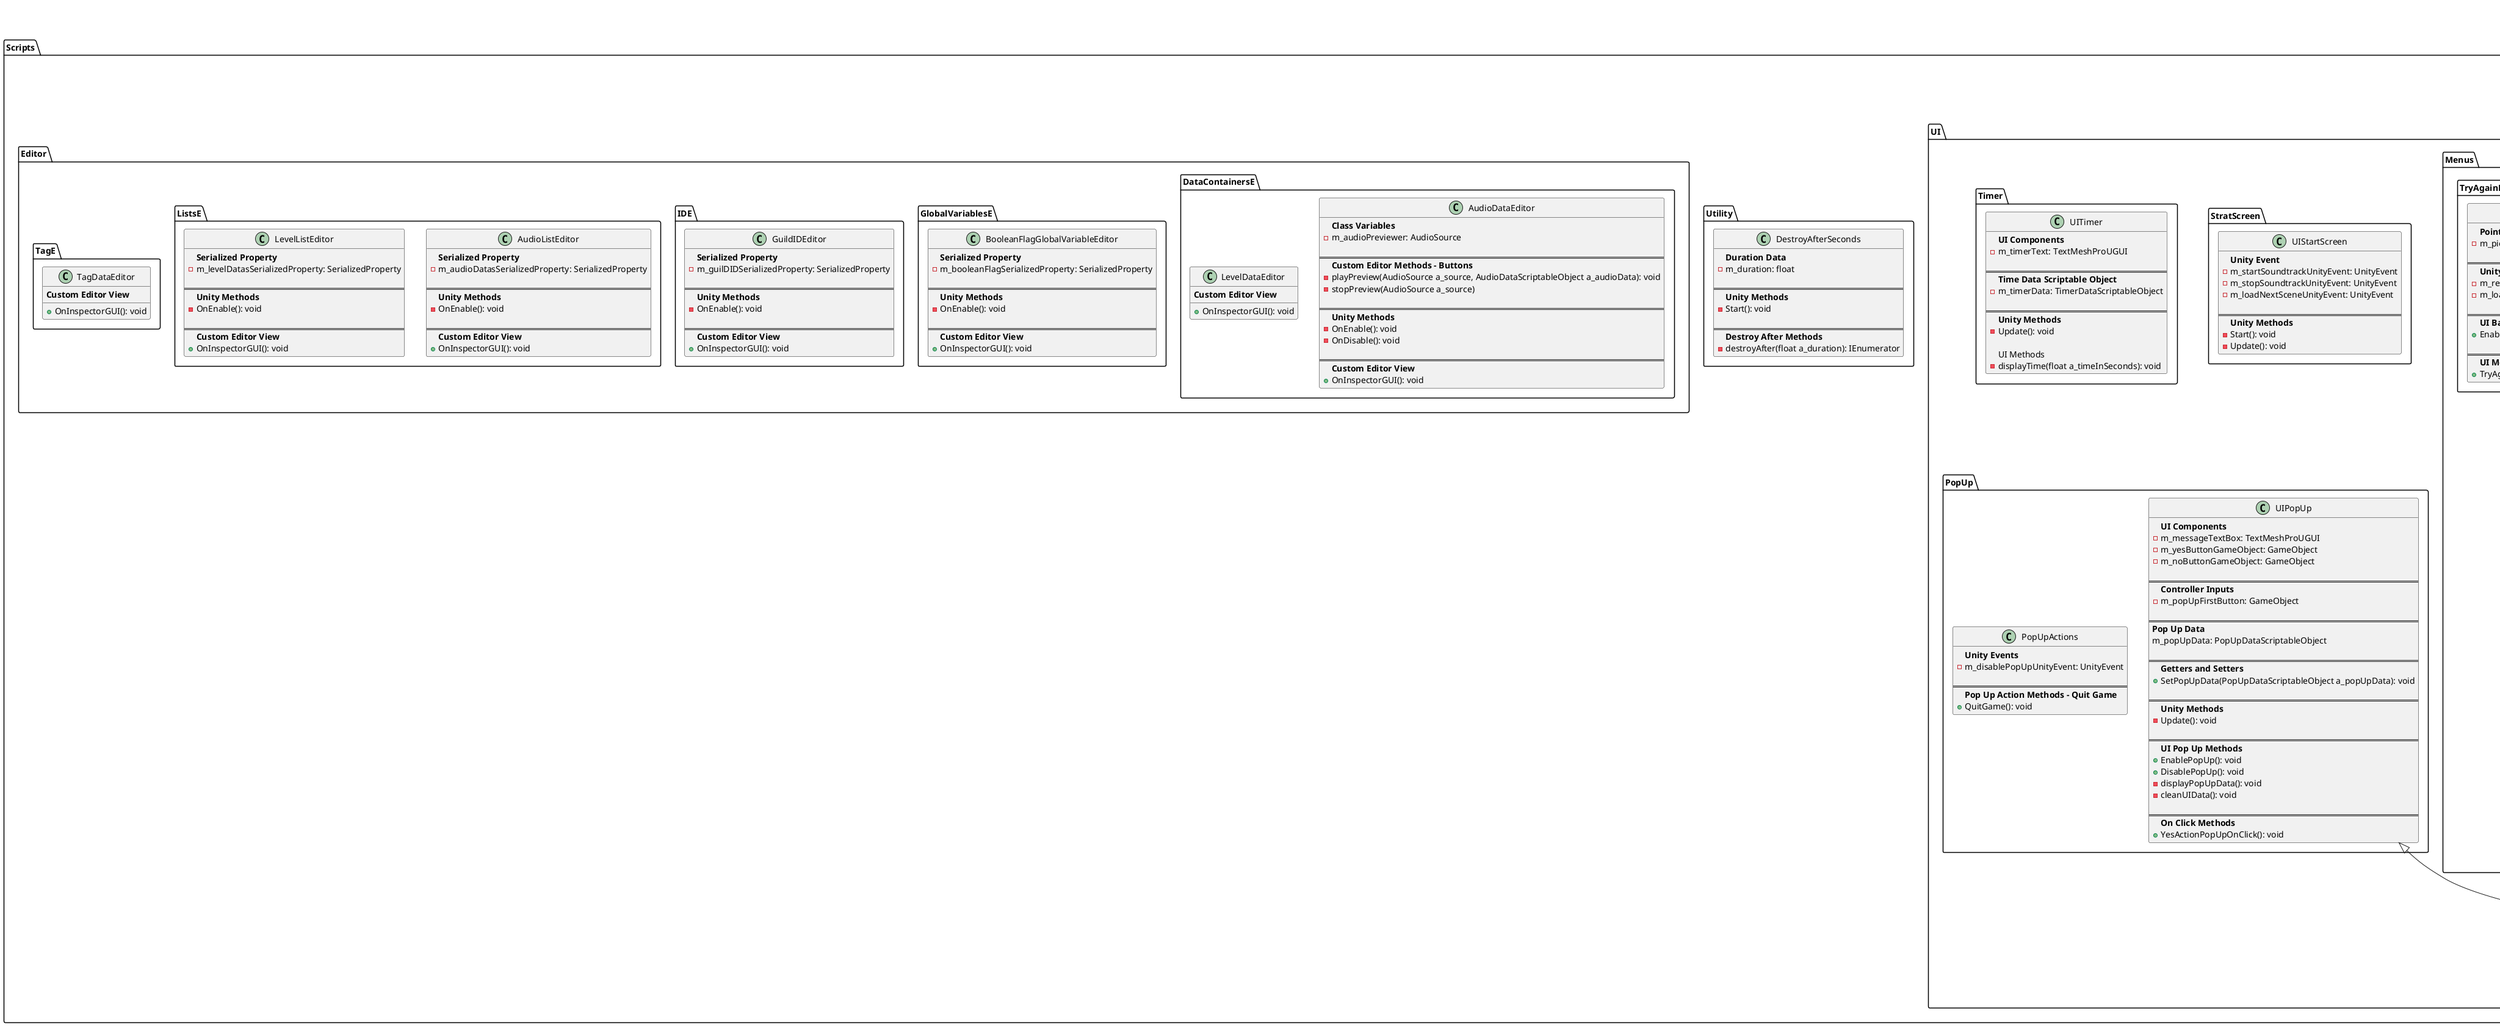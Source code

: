 @startuml Class Diagram Mark 1
title Endobiotic UML Class Digram - Mark 1\n<color:Gray>Monstrous | Endobiotic | 04/2/2023</color>

package Scripts <<Folder>> 
{
    package PhysicsInteractions <<Folder>>
    {
        class PushableObject
        {
            <b>Form
            -m_requiredForm: Form
            
            ===
            <b>Intractable
            -m_objectType: InteractableOjbects 

            ===
            <b>Pit Trap Data
            -m_destroyOnceUsed: bool

            ===
            <b>Unity Events
            -m_soundEffectUnityEvent: UnityEvent

            ===
            <b>Unity Methods
            -Awake(): void
            -OnCollisionEnter2D(Collision2D a_collision): void
        }

        class TrapObject 
        {
            <b>Intractable
            -m_objectType: InteractableOjbects

            ===
            <b>Sprite
            -m_hasActivatedSprite: Sprite

            ===
            <b>Unity Events
            -m_addPointUnityEvent: UnityEvent

            ===
            <b>Sprite - Non-Serialize Field
            -m_spriteRenderer: SpriteRenderer

            ===
            <b>Trap
            m_trapCollider: Collider2D

            ===
            <b>Unity Methods 
            -Awake(): void

            ===
            <b>Intractable Methods
            +Interact(): void
            +GetObjectType(): InteractableOjbects
        }
    }

    package ScriptableObject <<Folder>> 
    {
        package DataContainers <<Folder>> 
        {
            class AudioDataScriptableObject 
            {
                <b>Class Variable
                -m_clip: AudioClip
                -m_audioGameObjectName: string
                -m_volume: float
                -m_pitch: float
                -m_loop: bold
                -m_playOnAwake: bool
                -m_source: AudioSource

                ===
                <b>Getters and Setters
                +clip: AudioClip
                +audioGameObjectName: string
                +volume: float
                +pitch: float
                +loop: bold
                +playOnAwake: bool
                +source: AudioSource

                ===
                <b>Unity Methods
                -OnEnable(): void
            }

            class LevelDataScriptableObject 
            {
                <b>Class Variables
                -m_levelID: string
                -m_levelName: string
                -m_buildIndex: int
                -m_unlockLevel: bool

                ===
                <b>Getters and Setters
                +levelID: string
                +levelName: string
                +buildIndex: int
                +unlockLevel: bool
            }

            class PopUpDataScriptableObject 
            {
                <b>Class Variables 
                -m_message: string
                -m_isConfirm: bool
                -m_isReadyToClose: bool
                -m_popUpActionUnityEvent: UnityEvent

                ===
                <b>Getters and Setters 
                +message: string
                +isConfirm: bool
                +isReadyToClose: bool
                +popUpActionUnityEvent: UnityEvent
            }

            class TimerDataScriptableObject 
            {
                <b>Class Variables
                -m_timeInSeconds: float
                -m_timerMode: TimerMode
                -m_startTimeInSeconds: float
                -m_startTimer: bool
                -m_UpdateUI: bool

                ===
                <b>Getters and Setters
                +timeInSeconds: float
                +timerMode: TimerMode
                +startTimeInSeconds: float
                +startTimer: bool
                +UpdateUI: bool

                ===
                <b>Reset Data Methods
                +Reset(): void

                ===
                <b>Unity Methods
                -OnEnable(): void
            }
        }

        package GameEvents <<Folder>> 
        {
            package Void <<Folder>> 
            {
                class VoidGameEventScriptableObject 
                {
                    <b>Class Variables
                    -m_listeners: VoidGameEventListener

                    ===
                    <b>Registration Listener
                    +RegisterListener(VoidGameEventListener listener): void
                    +UnregisterListener(VoidGameEventListener listener): void

                    ===
                    <b>Raise/Invoke Game Events
                    +Raise(): void
                }

                class VoidGameEventListener 
                {
                    <b>Game Event Scriptable Object
                    -m_gameEvent: VoidGameEventScriptableObject

                    ===
                    <b>Unity Event
                    -m_response: UnityEvent

                    ===
                    <b>Invoke Unity Events
                    +OnEventRaised(): void

                    ===
                    <b>Unity Methods
                    -OnEnable(): void
                    -nDisable(): void
                }
            }

            package GameManagerSO <<Folder>> 
            {
                package AudioManager <<Folder>> 
                {
                    package AudioData <<Folder>> 
                    {
                        class AudioDataGameEventScriptableObject 
                        {
                             <b>Class Variables
                            -m_listeners: AudioDataGameEventListener

                            ===
                            <b>Registration Listener
                            +RegisterListener(AudioDataGameEventListener listener): void
                            +UnregisterListener(AudioDataGameEventListener listener): void

                            ===
                            <b>Raise/Invoke Game Events
                            +Raise(AudioDataScriptableObject a_audioData): void
                        }

                        class AudioDataGameEventListener 
                        {
                            <b>Game Event Scriptable Object
                            -m_gameEvent: AudioDataScriptableObject

                            ===
                            <b>Unity Event
                            -m_response: UnityEvent<AudioDataScriptableObject>

                            ===
                            <b>Invoke Unity Events
                            +OnEventRaised(AudioDataScriptableObject a_audioData): void

                            ===
                            <b>Unity Methods
                            -OnEnable(): void
                            -nDisable(): void
                        }
                    }

                    package AudioList <<Folder>> 
                    {
                         class AudioListGameEventScritableObject 
                        {
                             <b>Class Variables
                            -m_listeners: AudioListGameEventListener

                            ===
                            <b>Registration Listener
                            +RegisterListener(AudioListGameEventListener listener): void
                            +UnregisterListener(AudioListGameEventListener listener): void

                            ===
                            <b>Raise/Invoke Game Events
                            +Raise(AudioListScriptableObject a_audioList): void
                        }

                        class AudioListGameEventListener 
                        {
                            <b>Game Event Scriptable Object
                            -m_gameEvent: AudioListGameEventScritableObject

                            ===
                            <b>Unity Event
                            -m_response: UnityEvent<AudioListScriptableObject>

                            ===
                            <b>Invoke Unity Events
                            +OnEventRaised(AudioListScriptableObject a_audioList): void

                            ===
                            <b>Unity Methods
                            -OnEnable(): void
                            -nDisable(): void
                        }
                    }
                }

                package LevelManager <<Folder>>
                {
                    package LevelData <<Folder>> 
                    {
                        class LevelDataGameEventScriptableObject 
                        {
                             <b>Class Variables
                            -m_listeners: LevelDataGameEventListener

                            ===
                            <b>Registration Listener
                            +RegisterListener(LevelDataGameEventListener listener): void
                            +UnregisterListener(LevelDataGameEventListener listener): void

                            ===
                            <b>Raise/Invoke Game Events
                            +Raise(LevelDataGameEventScriptableObject a_levelData): void
                        }

                        class LevelDataGameEventListener 
                        {
                            <b>Game Event Scriptable Object
                            -m_gameEvent: LevelDataGameEventListener

                            ===
                            <b>Unity Event
                            -m_response: UnityEvent<LevelDataScriptableObject>

                            ===
                            <b>Invoke Unity Events
                            +OnEventRaised(LevelDataGameEventScriptableObject a_levelData): void

                            ===
                            <b>Unity Methods
                            -OnEnable(): void
                            -nDisable(): void
                        }
                    }
                }

                package TimerManager <<Folder>> 
                {
                    package TimerData <<Folder>> 
                    {
                        class TimerDataGameEventScriptableObject 
                        {
                            <b>Class Variables
                            -m_listeners: TimerDataGameEventListener

                            ===
                            <b>Registration Listener
                            +RegisterListener(TimerDataGameEventListener listener): void
                            +UnregisterListener(TimerDataGameEventListener listener): void

                            ===
                            <b>Raise/Invoke Game Events
                            +Raise(TimerDataScriptableObject a_timerData): void
                        }

                        class TimerDataGameEventListener 
                        {
                            <b>Game Event Scriptable Object
                            -m_gameEvent: TimerDataGameEventScriptableObject

                            ===
                            <b>Unity Event
                            -m_response: UnityEvent<TimerDataScriptableObject>

                            ===
                            <b>Invoke Unity Events
                            +OnEventRaised(TimerDataScriptableObject a_timerData): void

                            ===
                            <b>Unity Methods
                            -OnEnable(): void
                            -nDisable(): void
                        }
                    }
                }

                package UIManager <<Folder>> 
                {
                    package PopUpData <<Folder>> 
                    {
                        class PopUpDataGameEventScriptableObject 
                        {
                            <b>Class Variables
                            -m_listeners: PopUpDataGameEventListener

                            ===
                            <b>Registration Listener
                            +RegisterListener(PopUpDataGameEventListener listener): void
                            +UnregisterListener(PopUpDataGameEventListener listener): void

                            ===
                            <b>Raise/Invoke Game Events
                            +Raise(PopUpDataScriptableObject a_popUpData): void
                        }

                        class PopUpDataGameEventListener 
                        {
                            <b>Game Event Scriptable Object
                            -m_gameEvent: PopUpDataGameEventScriptableObject

                            ===
                            <b>Unity Event
                            -m_response: UnityEvent<PopUpDataScriptableObject>

                            ===
                            <b>Invoke Unity Events
                            +OnEventRaised(PopUpDataScriptableObject a_popUpData): void

                            ===
                            <b>Unity Methods
                            -OnEnable(): void
                            -nDisable(): void
                        }
                    }
                }
            }
        }

        package GlobalVariables <<Folder>>
        {
            class BooleanFlagGlobalVariableScriptableObject 
            {
                <b>Class Variables
                -m_booleanFlag: bool 

                ===
                <b>Getters and Setters
                +booleanFlag: bool 
                +EnableBoolFlag(): void
                +DisableBooleanFlag(): void
            }
        }

        package ID <<Folder>> 
        {
            class GuildIDScriptableObject 
            {
                <b>Class Variables
                -m_guildID: string

                ===
                <b>Generate Methods
                +GenerateID(): void
            }
        }

        package Lists <<Folder>> 
        {
            class AudioListScriptableObject
            {
                <b>Class Variables
                -m_audioDatas: List<AudioDataScriptableObject>

                ===
                <b>Getters and Setters
                +audioDatas: List<AudioDataScriptableObject>
            }

            class LevelListScriptableObject 
            {
                <b>Class Variables
                -m_levelDatas: List<LevelDataScriptableObject>

                ===
                <b>Getters and Setters
                +levelDatas: List<LevelDataScriptableObject>
                +GetLevelById(string a_id): int
            }
        }

        package Tag <<Folder>> 
        {
            class TagDataScriptableObject 
            {
                <b>Class Variables
                -m_tagName: string

                ===
                <b>Getters and Setters
                +tagName: string
            }
        }
    } 

    package Structs <<Folder>>
    {
        package EnemyStructs <<Folder>>
        {
            struct Robot 
            {
                +Robot(Form a_form, Vector3 a_position):

                ===
                +formRobot: Form
                +positionRobot: Vector3
            }
        }
    }

    package UI <<Folder>>
    {
        abstract class UIBase 
        {
            <b>Main Window Data
            #m_mainWindowGameObject: GameObject

            ===
            <b>UI Base - UI Main Window Methods
            +EnableMainWindow(): void
            +DisableMainWindow(): void
        }

        package FadeBackground <<Folder>> 
        {
            UIFadeBackground <|-- UIBase

            class UIFadeBackground 
            {

            }
        }

        package Menus <<Folder>> 
        {
             UIMenuBase <|-- UIBase

            package PauseMenu <<Folder>>
            {
                UIPauseMenu <|-- UIMenuBase

                class UIPauseMenu 
                {
                    <b>Boolean Flag Global Variable Scriptable Object - UI Manager
                    -m_booleanFlagGlobalVariableUIManagerPauseMenuIsActive: BooleanFlagGlobalVariableScriptableObject

                    ===
                    <b>UI Base - Override Methods - Pause Menu
                    +EnableMenu(): void
                    +DisableMenu(): void

                    ===
                    <b>UI Methods
                    +ResumeGame(): void
                }
            }

            package TryAgainMenu <<Folder>> 
            {
                UITryAgainMenu <|-- UIMenuBase

                class UITryAgainMenu 
                {
                    <b>Point System
                    -m_piontSystem: UIPiontSystem

                    ===
                    <b>Unity Event
                    -m_restartLevelUnityEvent: UnityEvent
                    -m_loadNextScenceUnityEvent: UnityEvent

                    ===
                    <b>UI Base - Override Methods - Try Again Menu
                    +EnableMenu(): void

                    ===
                    <b>UI Methods
                    +TryAgin(): void
                }
                
            }

            abstract class UIMenuBase 
            {
                <b>UI Components
                #m_firstButtonGameObject: GameObject

                ===
                <b>Global Variable Scriptable Object - Player Manager
                #m_booleanFlagGlobalVariablePlayerManagerPlayerCanMove: BooleanFlagGlobalVariableScriptableObject

                ===
                <b>Game Events Scriptable Object - Settings Manager
                #m_voidGameEventSettingsManagerEnablePause: VoidGameEventScriptableObject
                #m_voidGameEventSettingsManagerDisablePause: VoidGameEventScriptableObject

                ===
                <b>Game Events Scriptable Object - UI Manager - Fade Background
                #m_voidGameEventUIManagerEnableFadeBackground: VoidGameEventScriptableObject
                #m_voidGameEventUIManagerDisableFadeBackground: VoidGameEventScriptableObject

                ===
                <b>Pop Up Data Scriptable Object
                #m_popUpDataQuitPopUp: PopUpDataScriptableObject

                ===
                <b>Game Events Scriptable Object - UI Manger - Pop Up
                #m_popUpDataGameEventUIMangerSetPopUpData: PopUpDataGameEventScriptableObject
                #m_voidGameEventUIManagerEnablePopUp: VoidGameEventScriptableObject

                ===
                <b>Getters and Setters
                #SetFirstButton(): void

                ===
                <b>UI Menu Base - UI Menu Methods 
                +EnableMenu(): void
                +DisableMenu(): void
                +OpenQuitPopUp(): void
            }
        }

        package PopUp <<Folder>> 
        {
              UIPopUp <|-- UIBase

            class PopUpActions 
            {
                <b>Unity Events
                -m_disablePopUpUnityEvent: UnityEvent

                ===
                <b>Pop Up Action Methods - Quit Game
                +QuitGame(): void
            }

            class UIPopUp
            {
                <b>UI Components
                -m_messageTextBox: TextMeshProUGUI
                -m_yesButtonGameObject: GameObject
                -m_noButtonGameObject: GameObject

                ===
                <b>Controller Inputs
                -m_popUpFirstButton: GameObject

                ===
                <b>Pop Up Data
                m_popUpData: PopUpDataScriptableObject

                ===
                <b>Getters and Setters
                +SetPopUpData(PopUpDataScriptableObject a_popUpData): void

                ===
                <b>Unity Methods
                -Update(): void

                ===
                <b>UI Pop Up Methods
                +EnablePopUp(): void
                +DisablePopUp(): void
                -displayPopUpData(): void
                -cleanUIData(): void

                ===
                <b>On Click Methods 
                +YesActionPopUpOnClick(): void
            }
        }

        package StratScreen <<Folder>> 
        {
            class UIStartScreen 
            {
                <b>Unity Event
                -m_startSoundtrackUnityEvent: UnityEvent
                -m_stopSoundtrackUnityEvent: UnityEvent
                -m_loadNextSceneUnityEvent: UnityEvent

                ===
                <b>Unity Methods
                -Start(): void
                -Update(): void
            }
        }

        package Timer <<Folder>> 
        {
            class UITimer 
            {
                <b>UI Components
                -m_timerText: TextMeshProUGUI
                
                ===
                <b>Time Data Scriptable Object
                -m_timerData: TimerDataScriptableObject

                ===
                <b>Unity Methods
                -Update(): void

                UI Methods
                -displayTime(float a_timeInSeconds): void
            }
        }
    }

    package Utility <<Folder>> 
    {
        class DestroyAfterSeconds 
        {
            <b>Duration Data
            -m_duration: float

            ===
            <b>Unity Methods
            -Start(): void

            ===
            <b>Destroy After Methods
            -destroyAfter(float a_duration): IEnumerator
        }
    }

    package Editor <<Folder>> 
    {
        package DataContainersE 
        {
            class AudioDataEditor 
            {
                <b>Class Variables
                -m_audioPreviewer: AudioSource

                ===
                <b>Custom Editor Methods - Buttons
                -playPreview(AudioSource a_source, AudioDataScriptableObject a_audioData): void
                -stopPreview(AudioSource a_source)

                ===
                <b>Unity Methods
                -OnEnable(): void
                -OnDisable(): void

                ===
                <b>Custom Editor View
                +OnInspectorGUI(): void
            }

            class LevelDataEditor 
            {
                <b>Custom Editor View
                +OnInspectorGUI(): void   
            }
        }

        package GlobalVariablesE 
        {
            class BooleanFlagGlobalVariableEditor 
            {
                <b>Serialized Property
                -m_booleanFlagSerializedProperty: SerializedProperty

                ===
                <b>Unity Methods
                -OnEnable(): void

                ===
                <b>Custom Editor View
                +OnInspectorGUI(): void   
            }
        }

        package IDE 
        {
            class GuildIDEditor 
            {
                <b>Serialized Property
                -m_guilDIDSerializedProperty: SerializedProperty

                ===
                <b>Unity Methods
                -OnEnable(): void

                ===
                <b>Custom Editor View
                +OnInspectorGUI(): void   
            }
        }

        package ListsE 
        {
            class AudioListEditor 
            {
                <b>Serialized Property
                -m_audioDatasSerializedProperty: SerializedProperty

                ===
                <b>Unity Methods
                -OnEnable(): void

                ===
                <b>Custom Editor View
                +OnInspectorGUI(): void  
            }

            class LevelListEditor 
            {
                <b>Serialized Property
                -m_levelDatasSerializedProperty: SerializedProperty

                ===
                <b>Unity Methods
                -OnEnable(): void

                ===
                <b>Custom Editor View
                +OnInspectorGUI(): void 
            }
        }

        package TagE 
        {
            class TagDataEditor
            {
                <b>Custom Editor View
                +OnInspectorGUI(): void 
            }
        }
    }
}

@enduml